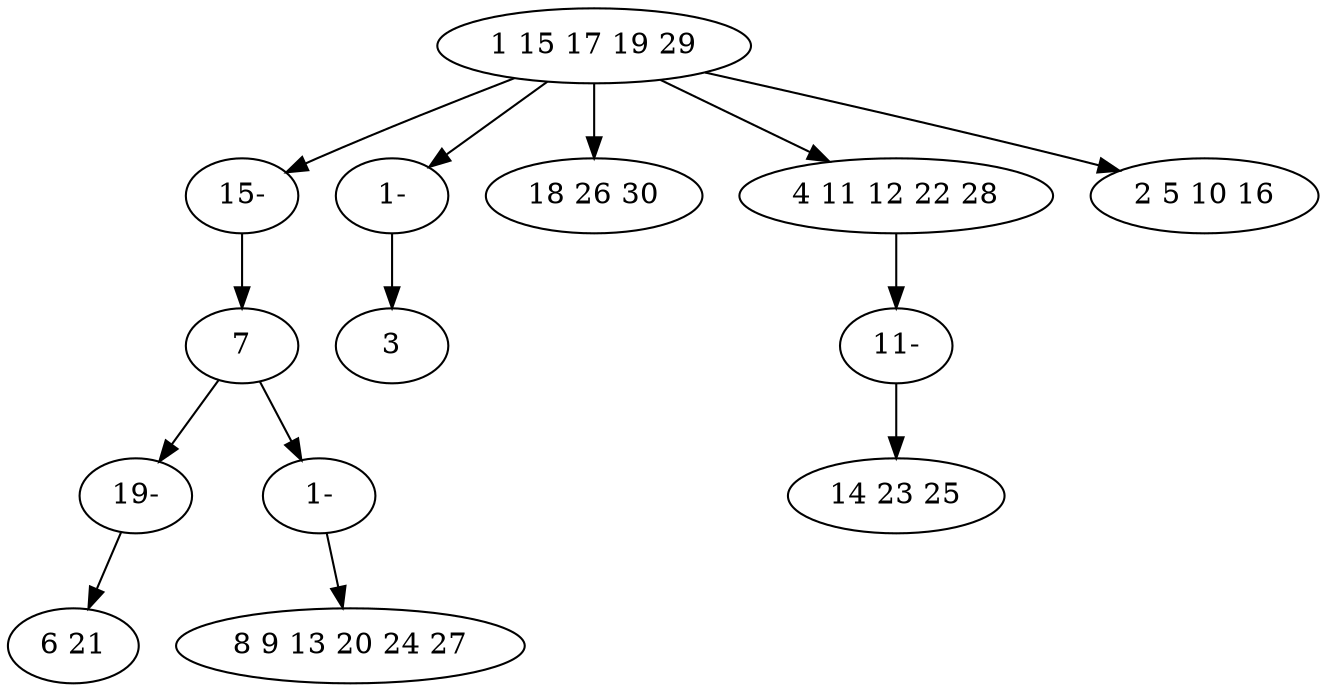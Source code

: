 digraph true_tree {
	"0" -> "10"
	"0" -> "9"
	"0" -> "3"
	"1" -> "11"
	"0" -> "5"
	"1" -> "12"
	"5" -> "13"
	"0" -> "8"
	"9" -> "2"
	"10" -> "1"
	"11" -> "4"
	"12" -> "6"
	"13" -> "7"
	"0" [label="1 15 17 19 29"];
	"1" [label="7"];
	"2" [label="3"];
	"3" [label="18 26 30"];
	"4" [label="6 21"];
	"5" [label="4 11 12 22 28"];
	"6" [label="8 9 13 20 24 27"];
	"7" [label="14 23 25"];
	"8" [label="2 5 10 16"];
	"9" [label="1-"];
	"10" [label="15-"];
	"11" [label="19-"];
	"12" [label="1-"];
	"13" [label="11-"];
}
